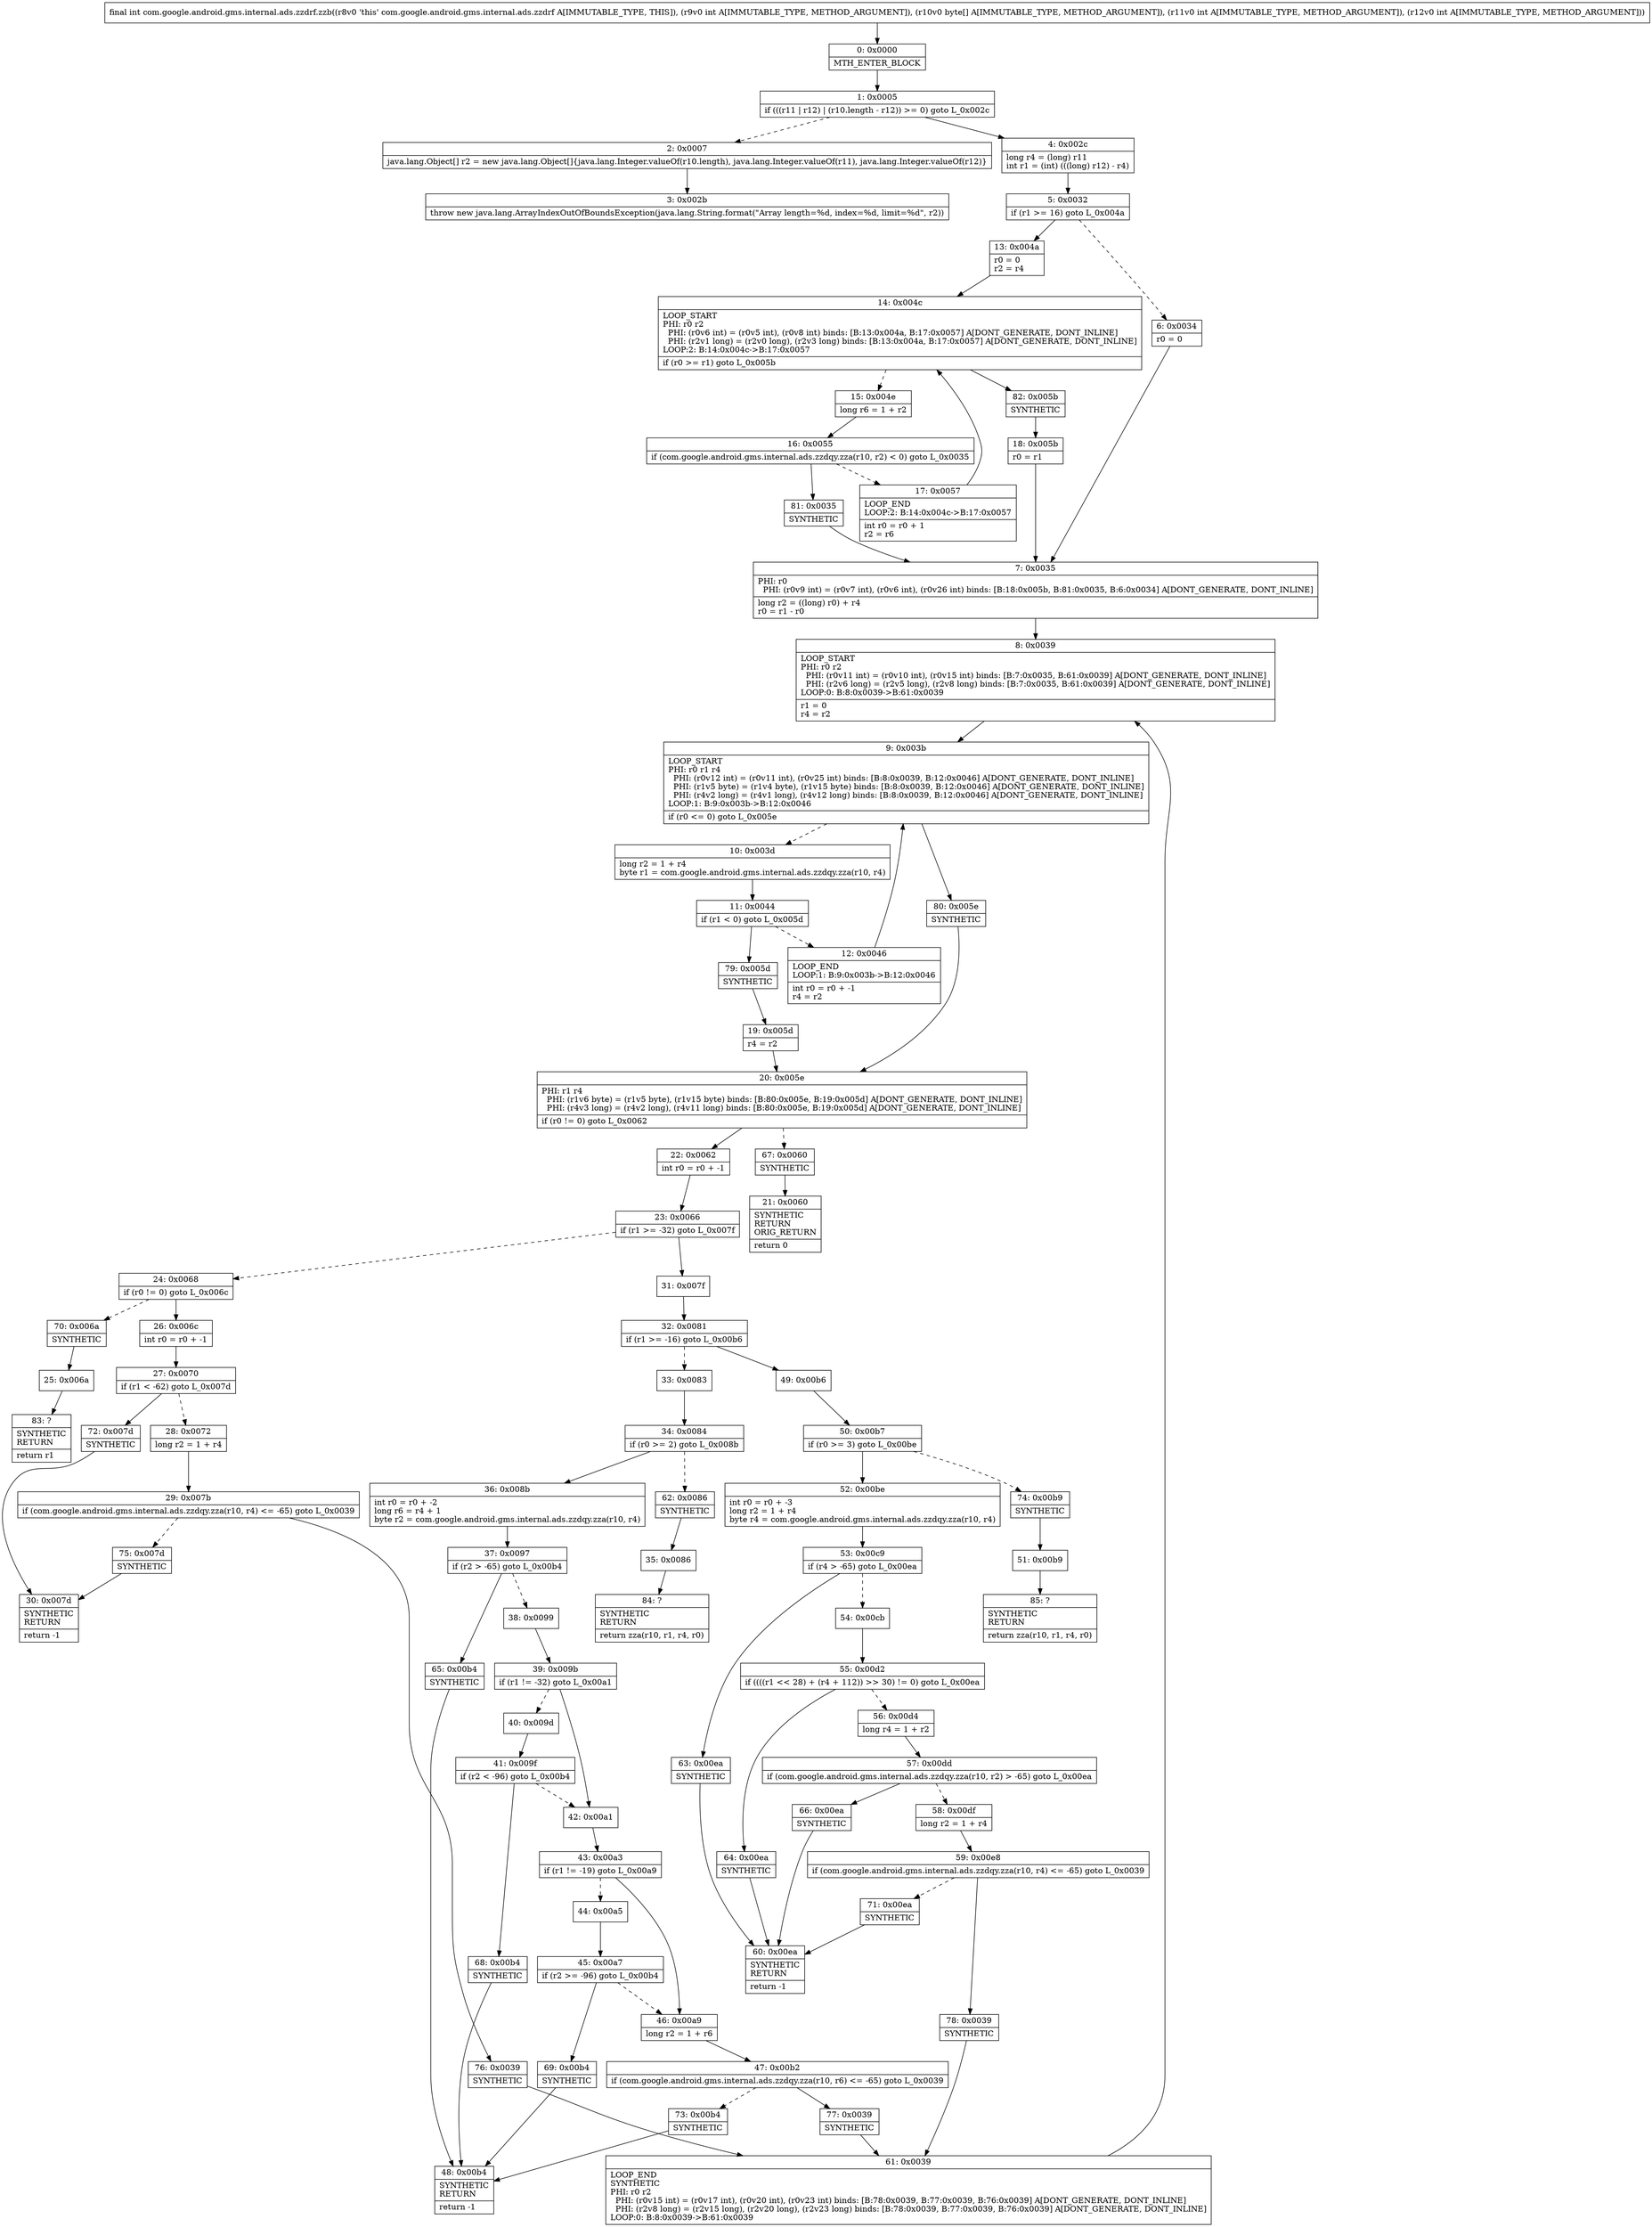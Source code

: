digraph "CFG forcom.google.android.gms.internal.ads.zzdrf.zzb(I[BII)I" {
Node_0 [shape=record,label="{0\:\ 0x0000|MTH_ENTER_BLOCK\l}"];
Node_1 [shape=record,label="{1\:\ 0x0005|if (((r11 \| r12) \| (r10.length \- r12)) \>= 0) goto L_0x002c\l}"];
Node_2 [shape=record,label="{2\:\ 0x0007|java.lang.Object[] r2 = new java.lang.Object[]\{java.lang.Integer.valueOf(r10.length), java.lang.Integer.valueOf(r11), java.lang.Integer.valueOf(r12)\}\l}"];
Node_3 [shape=record,label="{3\:\ 0x002b|throw new java.lang.ArrayIndexOutOfBoundsException(java.lang.String.format(\"Array length=%d, index=%d, limit=%d\", r2))\l}"];
Node_4 [shape=record,label="{4\:\ 0x002c|long r4 = (long) r11\lint r1 = (int) (((long) r12) \- r4)\l}"];
Node_5 [shape=record,label="{5\:\ 0x0032|if (r1 \>= 16) goto L_0x004a\l}"];
Node_6 [shape=record,label="{6\:\ 0x0034|r0 = 0\l}"];
Node_7 [shape=record,label="{7\:\ 0x0035|PHI: r0 \l  PHI: (r0v9 int) = (r0v7 int), (r0v6 int), (r0v26 int) binds: [B:18:0x005b, B:81:0x0035, B:6:0x0034] A[DONT_GENERATE, DONT_INLINE]\l|long r2 = ((long) r0) + r4\lr0 = r1 \- r0\l}"];
Node_8 [shape=record,label="{8\:\ 0x0039|LOOP_START\lPHI: r0 r2 \l  PHI: (r0v11 int) = (r0v10 int), (r0v15 int) binds: [B:7:0x0035, B:61:0x0039] A[DONT_GENERATE, DONT_INLINE]\l  PHI: (r2v6 long) = (r2v5 long), (r2v8 long) binds: [B:7:0x0035, B:61:0x0039] A[DONT_GENERATE, DONT_INLINE]\lLOOP:0: B:8:0x0039\-\>B:61:0x0039\l|r1 = 0\lr4 = r2\l}"];
Node_9 [shape=record,label="{9\:\ 0x003b|LOOP_START\lPHI: r0 r1 r4 \l  PHI: (r0v12 int) = (r0v11 int), (r0v25 int) binds: [B:8:0x0039, B:12:0x0046] A[DONT_GENERATE, DONT_INLINE]\l  PHI: (r1v5 byte) = (r1v4 byte), (r1v15 byte) binds: [B:8:0x0039, B:12:0x0046] A[DONT_GENERATE, DONT_INLINE]\l  PHI: (r4v2 long) = (r4v1 long), (r4v12 long) binds: [B:8:0x0039, B:12:0x0046] A[DONT_GENERATE, DONT_INLINE]\lLOOP:1: B:9:0x003b\-\>B:12:0x0046\l|if (r0 \<= 0) goto L_0x005e\l}"];
Node_10 [shape=record,label="{10\:\ 0x003d|long r2 = 1 + r4\lbyte r1 = com.google.android.gms.internal.ads.zzdqy.zza(r10, r4)\l}"];
Node_11 [shape=record,label="{11\:\ 0x0044|if (r1 \< 0) goto L_0x005d\l}"];
Node_12 [shape=record,label="{12\:\ 0x0046|LOOP_END\lLOOP:1: B:9:0x003b\-\>B:12:0x0046\l|int r0 = r0 + \-1\lr4 = r2\l}"];
Node_13 [shape=record,label="{13\:\ 0x004a|r0 = 0\lr2 = r4\l}"];
Node_14 [shape=record,label="{14\:\ 0x004c|LOOP_START\lPHI: r0 r2 \l  PHI: (r0v6 int) = (r0v5 int), (r0v8 int) binds: [B:13:0x004a, B:17:0x0057] A[DONT_GENERATE, DONT_INLINE]\l  PHI: (r2v1 long) = (r2v0 long), (r2v3 long) binds: [B:13:0x004a, B:17:0x0057] A[DONT_GENERATE, DONT_INLINE]\lLOOP:2: B:14:0x004c\-\>B:17:0x0057\l|if (r0 \>= r1) goto L_0x005b\l}"];
Node_15 [shape=record,label="{15\:\ 0x004e|long r6 = 1 + r2\l}"];
Node_16 [shape=record,label="{16\:\ 0x0055|if (com.google.android.gms.internal.ads.zzdqy.zza(r10, r2) \< 0) goto L_0x0035\l}"];
Node_17 [shape=record,label="{17\:\ 0x0057|LOOP_END\lLOOP:2: B:14:0x004c\-\>B:17:0x0057\l|int r0 = r0 + 1\lr2 = r6\l}"];
Node_18 [shape=record,label="{18\:\ 0x005b|r0 = r1\l}"];
Node_19 [shape=record,label="{19\:\ 0x005d|r4 = r2\l}"];
Node_20 [shape=record,label="{20\:\ 0x005e|PHI: r1 r4 \l  PHI: (r1v6 byte) = (r1v5 byte), (r1v15 byte) binds: [B:80:0x005e, B:19:0x005d] A[DONT_GENERATE, DONT_INLINE]\l  PHI: (r4v3 long) = (r4v2 long), (r4v11 long) binds: [B:80:0x005e, B:19:0x005d] A[DONT_GENERATE, DONT_INLINE]\l|if (r0 != 0) goto L_0x0062\l}"];
Node_21 [shape=record,label="{21\:\ 0x0060|SYNTHETIC\lRETURN\lORIG_RETURN\l|return 0\l}"];
Node_22 [shape=record,label="{22\:\ 0x0062|int r0 = r0 + \-1\l}"];
Node_23 [shape=record,label="{23\:\ 0x0066|if (r1 \>= \-32) goto L_0x007f\l}"];
Node_24 [shape=record,label="{24\:\ 0x0068|if (r0 != 0) goto L_0x006c\l}"];
Node_25 [shape=record,label="{25\:\ 0x006a}"];
Node_26 [shape=record,label="{26\:\ 0x006c|int r0 = r0 + \-1\l}"];
Node_27 [shape=record,label="{27\:\ 0x0070|if (r1 \< \-62) goto L_0x007d\l}"];
Node_28 [shape=record,label="{28\:\ 0x0072|long r2 = 1 + r4\l}"];
Node_29 [shape=record,label="{29\:\ 0x007b|if (com.google.android.gms.internal.ads.zzdqy.zza(r10, r4) \<= \-65) goto L_0x0039\l}"];
Node_30 [shape=record,label="{30\:\ 0x007d|SYNTHETIC\lRETURN\l|return \-1\l}"];
Node_31 [shape=record,label="{31\:\ 0x007f}"];
Node_32 [shape=record,label="{32\:\ 0x0081|if (r1 \>= \-16) goto L_0x00b6\l}"];
Node_33 [shape=record,label="{33\:\ 0x0083}"];
Node_34 [shape=record,label="{34\:\ 0x0084|if (r0 \>= 2) goto L_0x008b\l}"];
Node_35 [shape=record,label="{35\:\ 0x0086}"];
Node_36 [shape=record,label="{36\:\ 0x008b|int r0 = r0 + \-2\llong r6 = r4 + 1\lbyte r2 = com.google.android.gms.internal.ads.zzdqy.zza(r10, r4)\l}"];
Node_37 [shape=record,label="{37\:\ 0x0097|if (r2 \> \-65) goto L_0x00b4\l}"];
Node_38 [shape=record,label="{38\:\ 0x0099}"];
Node_39 [shape=record,label="{39\:\ 0x009b|if (r1 != \-32) goto L_0x00a1\l}"];
Node_40 [shape=record,label="{40\:\ 0x009d}"];
Node_41 [shape=record,label="{41\:\ 0x009f|if (r2 \< \-96) goto L_0x00b4\l}"];
Node_42 [shape=record,label="{42\:\ 0x00a1}"];
Node_43 [shape=record,label="{43\:\ 0x00a3|if (r1 != \-19) goto L_0x00a9\l}"];
Node_44 [shape=record,label="{44\:\ 0x00a5}"];
Node_45 [shape=record,label="{45\:\ 0x00a7|if (r2 \>= \-96) goto L_0x00b4\l}"];
Node_46 [shape=record,label="{46\:\ 0x00a9|long r2 = 1 + r6\l}"];
Node_47 [shape=record,label="{47\:\ 0x00b2|if (com.google.android.gms.internal.ads.zzdqy.zza(r10, r6) \<= \-65) goto L_0x0039\l}"];
Node_48 [shape=record,label="{48\:\ 0x00b4|SYNTHETIC\lRETURN\l|return \-1\l}"];
Node_49 [shape=record,label="{49\:\ 0x00b6}"];
Node_50 [shape=record,label="{50\:\ 0x00b7|if (r0 \>= 3) goto L_0x00be\l}"];
Node_51 [shape=record,label="{51\:\ 0x00b9}"];
Node_52 [shape=record,label="{52\:\ 0x00be|int r0 = r0 + \-3\llong r2 = 1 + r4\lbyte r4 = com.google.android.gms.internal.ads.zzdqy.zza(r10, r4)\l}"];
Node_53 [shape=record,label="{53\:\ 0x00c9|if (r4 \> \-65) goto L_0x00ea\l}"];
Node_54 [shape=record,label="{54\:\ 0x00cb}"];
Node_55 [shape=record,label="{55\:\ 0x00d2|if ((((r1 \<\< 28) + (r4 + 112)) \>\> 30) != 0) goto L_0x00ea\l}"];
Node_56 [shape=record,label="{56\:\ 0x00d4|long r4 = 1 + r2\l}"];
Node_57 [shape=record,label="{57\:\ 0x00dd|if (com.google.android.gms.internal.ads.zzdqy.zza(r10, r2) \> \-65) goto L_0x00ea\l}"];
Node_58 [shape=record,label="{58\:\ 0x00df|long r2 = 1 + r4\l}"];
Node_59 [shape=record,label="{59\:\ 0x00e8|if (com.google.android.gms.internal.ads.zzdqy.zza(r10, r4) \<= \-65) goto L_0x0039\l}"];
Node_60 [shape=record,label="{60\:\ 0x00ea|SYNTHETIC\lRETURN\l|return \-1\l}"];
Node_61 [shape=record,label="{61\:\ 0x0039|LOOP_END\lSYNTHETIC\lPHI: r0 r2 \l  PHI: (r0v15 int) = (r0v17 int), (r0v20 int), (r0v23 int) binds: [B:78:0x0039, B:77:0x0039, B:76:0x0039] A[DONT_GENERATE, DONT_INLINE]\l  PHI: (r2v8 long) = (r2v15 long), (r2v20 long), (r2v23 long) binds: [B:78:0x0039, B:77:0x0039, B:76:0x0039] A[DONT_GENERATE, DONT_INLINE]\lLOOP:0: B:8:0x0039\-\>B:61:0x0039\l}"];
Node_62 [shape=record,label="{62\:\ 0x0086|SYNTHETIC\l}"];
Node_63 [shape=record,label="{63\:\ 0x00ea|SYNTHETIC\l}"];
Node_64 [shape=record,label="{64\:\ 0x00ea|SYNTHETIC\l}"];
Node_65 [shape=record,label="{65\:\ 0x00b4|SYNTHETIC\l}"];
Node_66 [shape=record,label="{66\:\ 0x00ea|SYNTHETIC\l}"];
Node_67 [shape=record,label="{67\:\ 0x0060|SYNTHETIC\l}"];
Node_68 [shape=record,label="{68\:\ 0x00b4|SYNTHETIC\l}"];
Node_69 [shape=record,label="{69\:\ 0x00b4|SYNTHETIC\l}"];
Node_70 [shape=record,label="{70\:\ 0x006a|SYNTHETIC\l}"];
Node_71 [shape=record,label="{71\:\ 0x00ea|SYNTHETIC\l}"];
Node_72 [shape=record,label="{72\:\ 0x007d|SYNTHETIC\l}"];
Node_73 [shape=record,label="{73\:\ 0x00b4|SYNTHETIC\l}"];
Node_74 [shape=record,label="{74\:\ 0x00b9|SYNTHETIC\l}"];
Node_75 [shape=record,label="{75\:\ 0x007d|SYNTHETIC\l}"];
Node_76 [shape=record,label="{76\:\ 0x0039|SYNTHETIC\l}"];
Node_77 [shape=record,label="{77\:\ 0x0039|SYNTHETIC\l}"];
Node_78 [shape=record,label="{78\:\ 0x0039|SYNTHETIC\l}"];
Node_79 [shape=record,label="{79\:\ 0x005d|SYNTHETIC\l}"];
Node_80 [shape=record,label="{80\:\ 0x005e|SYNTHETIC\l}"];
Node_81 [shape=record,label="{81\:\ 0x0035|SYNTHETIC\l}"];
Node_82 [shape=record,label="{82\:\ 0x005b|SYNTHETIC\l}"];
Node_83 [shape=record,label="{83\:\ ?|SYNTHETIC\lRETURN\l|return r1\l}"];
Node_84 [shape=record,label="{84\:\ ?|SYNTHETIC\lRETURN\l|return zza(r10, r1, r4, r0)\l}"];
Node_85 [shape=record,label="{85\:\ ?|SYNTHETIC\lRETURN\l|return zza(r10, r1, r4, r0)\l}"];
MethodNode[shape=record,label="{final int com.google.android.gms.internal.ads.zzdrf.zzb((r8v0 'this' com.google.android.gms.internal.ads.zzdrf A[IMMUTABLE_TYPE, THIS]), (r9v0 int A[IMMUTABLE_TYPE, METHOD_ARGUMENT]), (r10v0 byte[] A[IMMUTABLE_TYPE, METHOD_ARGUMENT]), (r11v0 int A[IMMUTABLE_TYPE, METHOD_ARGUMENT]), (r12v0 int A[IMMUTABLE_TYPE, METHOD_ARGUMENT])) }"];
MethodNode -> Node_0;
Node_0 -> Node_1;
Node_1 -> Node_2[style=dashed];
Node_1 -> Node_4;
Node_2 -> Node_3;
Node_4 -> Node_5;
Node_5 -> Node_6[style=dashed];
Node_5 -> Node_13;
Node_6 -> Node_7;
Node_7 -> Node_8;
Node_8 -> Node_9;
Node_9 -> Node_10[style=dashed];
Node_9 -> Node_80;
Node_10 -> Node_11;
Node_11 -> Node_12[style=dashed];
Node_11 -> Node_79;
Node_12 -> Node_9;
Node_13 -> Node_14;
Node_14 -> Node_15[style=dashed];
Node_14 -> Node_82;
Node_15 -> Node_16;
Node_16 -> Node_17[style=dashed];
Node_16 -> Node_81;
Node_17 -> Node_14;
Node_18 -> Node_7;
Node_19 -> Node_20;
Node_20 -> Node_22;
Node_20 -> Node_67[style=dashed];
Node_22 -> Node_23;
Node_23 -> Node_24[style=dashed];
Node_23 -> Node_31;
Node_24 -> Node_26;
Node_24 -> Node_70[style=dashed];
Node_25 -> Node_83;
Node_26 -> Node_27;
Node_27 -> Node_28[style=dashed];
Node_27 -> Node_72;
Node_28 -> Node_29;
Node_29 -> Node_75[style=dashed];
Node_29 -> Node_76;
Node_31 -> Node_32;
Node_32 -> Node_33[style=dashed];
Node_32 -> Node_49;
Node_33 -> Node_34;
Node_34 -> Node_36;
Node_34 -> Node_62[style=dashed];
Node_35 -> Node_84;
Node_36 -> Node_37;
Node_37 -> Node_38[style=dashed];
Node_37 -> Node_65;
Node_38 -> Node_39;
Node_39 -> Node_40[style=dashed];
Node_39 -> Node_42;
Node_40 -> Node_41;
Node_41 -> Node_42[style=dashed];
Node_41 -> Node_68;
Node_42 -> Node_43;
Node_43 -> Node_44[style=dashed];
Node_43 -> Node_46;
Node_44 -> Node_45;
Node_45 -> Node_46[style=dashed];
Node_45 -> Node_69;
Node_46 -> Node_47;
Node_47 -> Node_73[style=dashed];
Node_47 -> Node_77;
Node_49 -> Node_50;
Node_50 -> Node_52;
Node_50 -> Node_74[style=dashed];
Node_51 -> Node_85;
Node_52 -> Node_53;
Node_53 -> Node_54[style=dashed];
Node_53 -> Node_63;
Node_54 -> Node_55;
Node_55 -> Node_56[style=dashed];
Node_55 -> Node_64;
Node_56 -> Node_57;
Node_57 -> Node_58[style=dashed];
Node_57 -> Node_66;
Node_58 -> Node_59;
Node_59 -> Node_71[style=dashed];
Node_59 -> Node_78;
Node_61 -> Node_8;
Node_62 -> Node_35;
Node_63 -> Node_60;
Node_64 -> Node_60;
Node_65 -> Node_48;
Node_66 -> Node_60;
Node_67 -> Node_21;
Node_68 -> Node_48;
Node_69 -> Node_48;
Node_70 -> Node_25;
Node_71 -> Node_60;
Node_72 -> Node_30;
Node_73 -> Node_48;
Node_74 -> Node_51;
Node_75 -> Node_30;
Node_76 -> Node_61;
Node_77 -> Node_61;
Node_78 -> Node_61;
Node_79 -> Node_19;
Node_80 -> Node_20;
Node_81 -> Node_7;
Node_82 -> Node_18;
}

